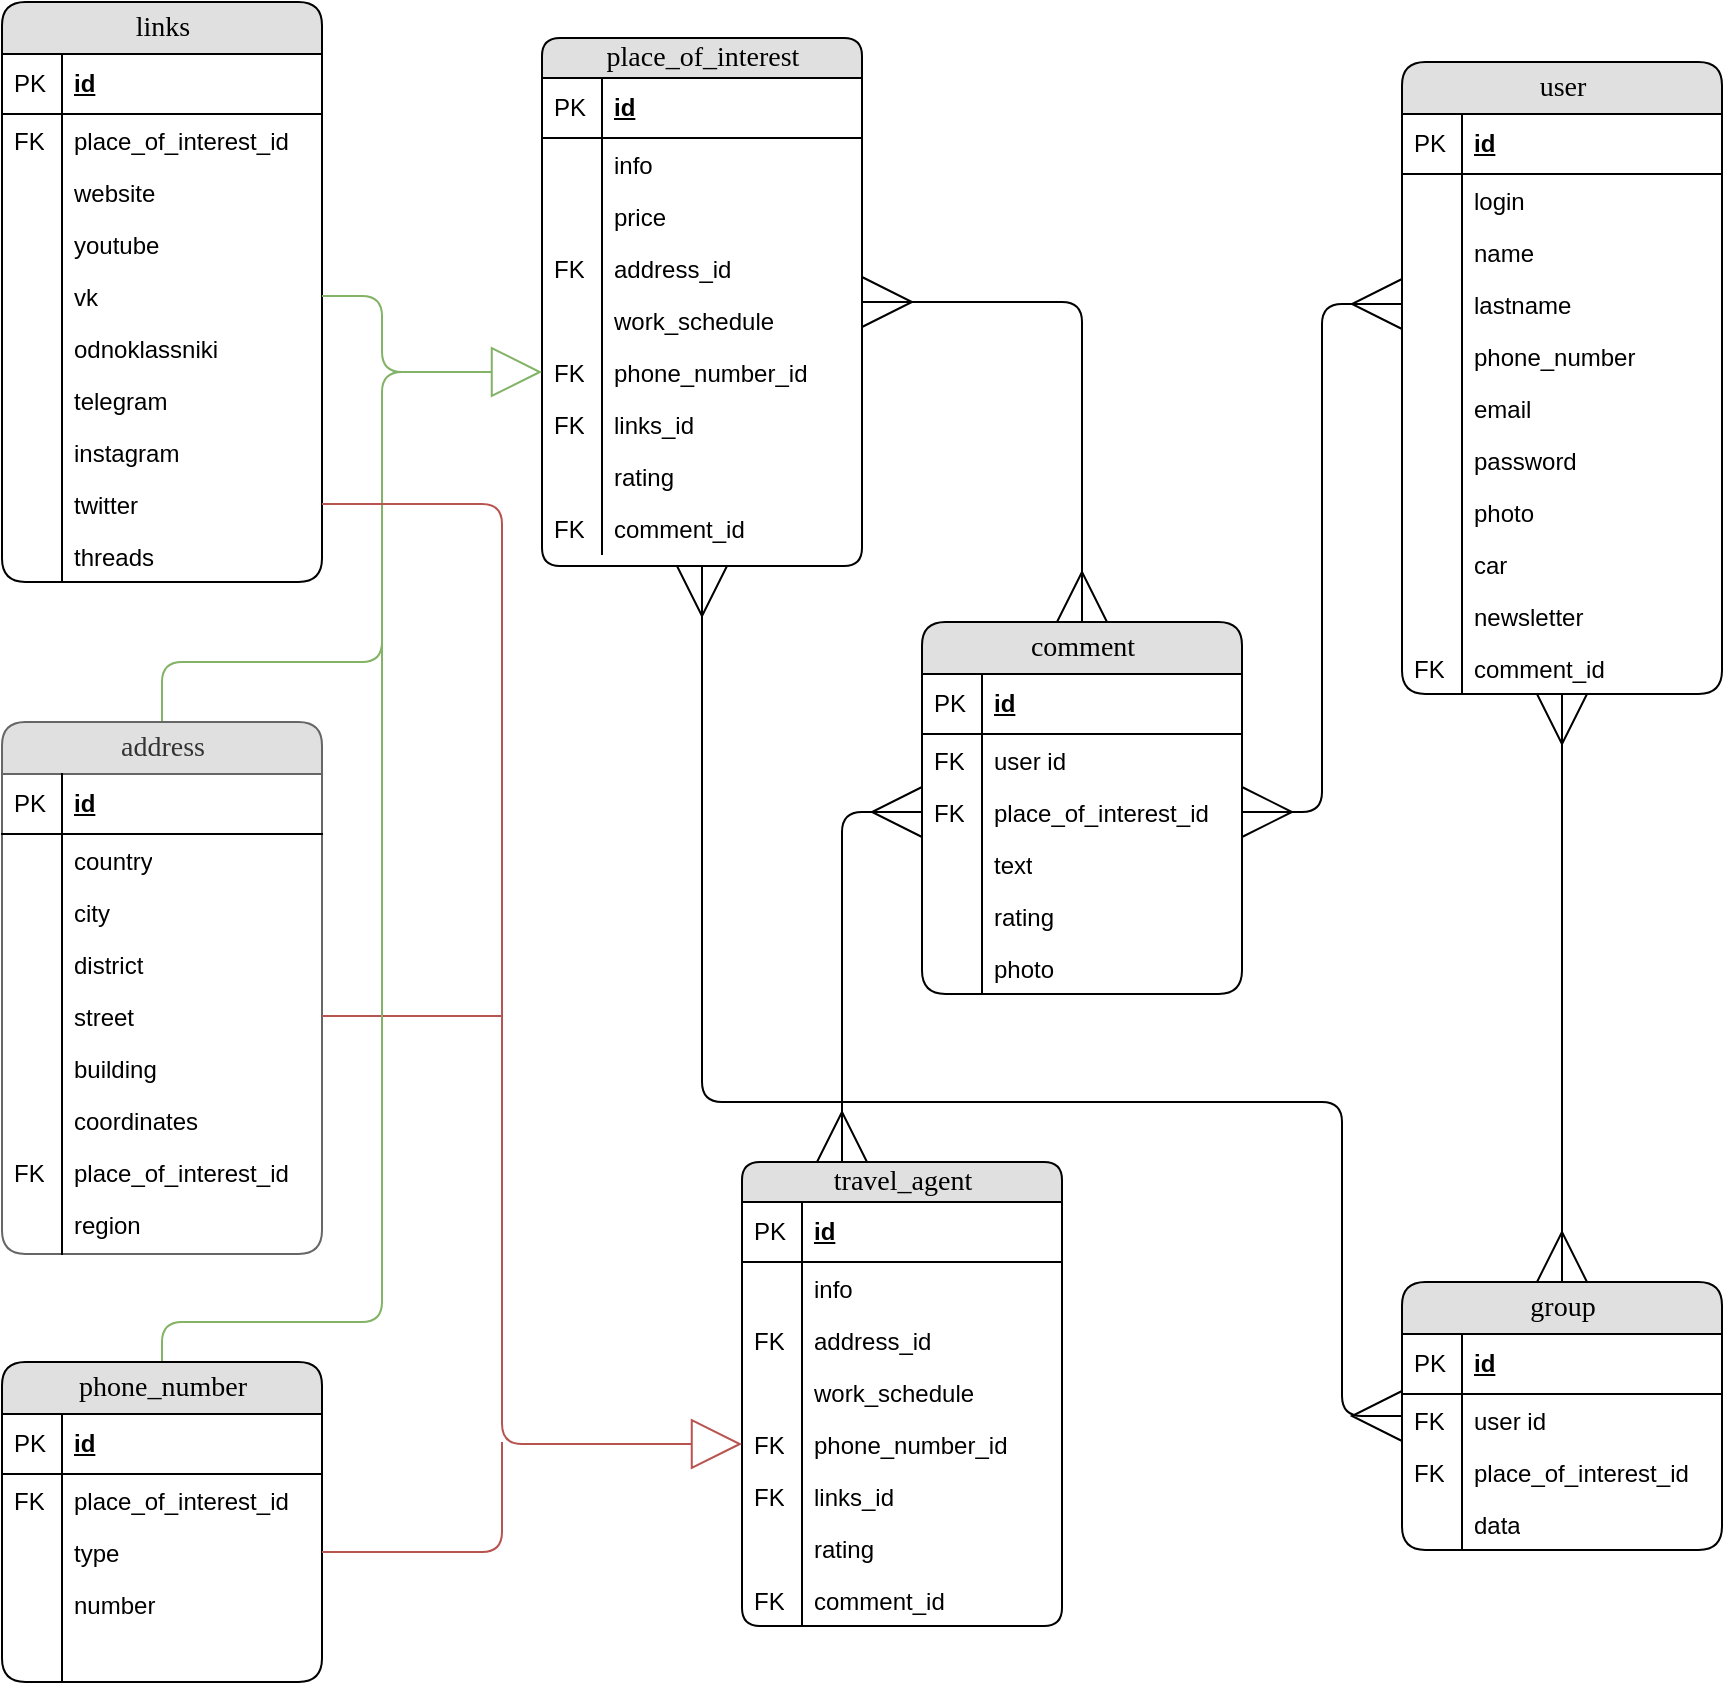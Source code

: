 <mxfile version="24.2.0" type="github">
  <diagram name="Page-1" id="e56a1550-8fbb-45ad-956c-1786394a9013">
    <mxGraphModel dx="1639" dy="938" grid="1" gridSize="10" guides="1" tooltips="1" connect="1" arrows="1" fold="1" page="1" pageScale="1" pageWidth="1100" pageHeight="850" background="none" math="0" shadow="0">
      <root>
        <mxCell id="0" />
        <mxCell id="1" parent="0" />
        <mxCell id="A-cNuaoi0tmO-FzjTCY_-58" style="edgeStyle=orthogonalEdgeStyle;orthogonalLoop=1;jettySize=auto;html=1;entryX=0.5;entryY=0;entryDx=0;entryDy=0;startArrow=ERmany;startFill=0;endArrow=ERmany;endFill=0;endSize=23;startSize=23;rounded=1;" parent="1" source="wObL8f7aun2CdZPHMeH9-1" target="wObL8f7aun2CdZPHMeH9-14" edge="1">
          <mxGeometry relative="1" as="geometry" />
        </mxCell>
        <mxCell id="wObL8f7aun2CdZPHMeH9-1" value="place_of_interest" style="swimlane;html=1;fontStyle=0;childLayout=stackLayout;horizontal=1;startSize=20;fillColor=#e0e0e0;horizontalStack=0;resizeParent=1;resizeLast=0;collapsible=1;marginBottom=0;swimlaneFillColor=#ffffff;align=center;rounded=1;shadow=0;comic=0;labelBackgroundColor=none;strokeWidth=1;fontFamily=Verdana;fontSize=14;glass=0;swimlaneLine=1;" parent="1" vertex="1">
          <mxGeometry x="310" y="18" width="160" height="264" as="geometry" />
        </mxCell>
        <mxCell id="wObL8f7aun2CdZPHMeH9-2" value="id" style="shape=partialRectangle;top=0;left=0;right=0;bottom=1;html=1;align=left;verticalAlign=middle;fillColor=none;spacingLeft=34;spacingRight=4;whiteSpace=wrap;overflow=hidden;rotatable=0;points=[[0,0.5],[1,0.5]];portConstraint=eastwest;dropTarget=0;fontStyle=5;" parent="wObL8f7aun2CdZPHMeH9-1" vertex="1">
          <mxGeometry y="20" width="160" height="30" as="geometry" />
        </mxCell>
        <mxCell id="wObL8f7aun2CdZPHMeH9-3" value="PK" style="shape=partialRectangle;top=0;left=0;bottom=0;html=1;fillColor=none;align=left;verticalAlign=middle;spacingLeft=4;spacingRight=4;whiteSpace=wrap;overflow=hidden;rotatable=0;points=[];portConstraint=eastwest;part=1;" parent="wObL8f7aun2CdZPHMeH9-2" vertex="1" connectable="0">
          <mxGeometry width="30" height="30" as="geometry" />
        </mxCell>
        <mxCell id="wObL8f7aun2CdZPHMeH9-4" value="info" style="shape=partialRectangle;top=0;left=0;right=0;bottom=0;html=1;align=left;verticalAlign=top;fillColor=none;spacingLeft=34;spacingRight=4;whiteSpace=wrap;overflow=hidden;rotatable=0;points=[[0,0.5],[1,0.5]];portConstraint=eastwest;dropTarget=0;" parent="wObL8f7aun2CdZPHMeH9-1" vertex="1">
          <mxGeometry y="50" width="160" height="26" as="geometry" />
        </mxCell>
        <mxCell id="wObL8f7aun2CdZPHMeH9-5" value="" style="shape=partialRectangle;top=0;left=0;bottom=0;html=1;fillColor=none;align=left;verticalAlign=top;spacingLeft=4;spacingRight=4;whiteSpace=wrap;overflow=hidden;rotatable=0;points=[];portConstraint=eastwest;part=1;" parent="wObL8f7aun2CdZPHMeH9-4" vertex="1" connectable="0">
          <mxGeometry width="30" height="26" as="geometry" />
        </mxCell>
        <mxCell id="wObL8f7aun2CdZPHMeH9-49" value="price" style="shape=partialRectangle;top=0;left=0;right=0;bottom=0;html=1;align=left;verticalAlign=top;fillColor=none;spacingLeft=34;spacingRight=4;whiteSpace=wrap;overflow=hidden;rotatable=0;points=[[0,0.5],[1,0.5]];portConstraint=eastwest;dropTarget=0;" parent="wObL8f7aun2CdZPHMeH9-1" vertex="1">
          <mxGeometry y="76" width="160" height="26" as="geometry" />
        </mxCell>
        <mxCell id="wObL8f7aun2CdZPHMeH9-50" value="" style="shape=partialRectangle;top=0;left=0;bottom=0;html=1;fillColor=none;align=left;verticalAlign=top;spacingLeft=4;spacingRight=4;whiteSpace=wrap;overflow=hidden;rotatable=0;points=[];portConstraint=eastwest;part=1;" parent="wObL8f7aun2CdZPHMeH9-49" vertex="1" connectable="0">
          <mxGeometry width="30" height="26" as="geometry" />
        </mxCell>
        <mxCell id="wObL8f7aun2CdZPHMeH9-6" value="address_id" style="shape=partialRectangle;top=0;left=0;right=0;bottom=0;html=1;align=left;verticalAlign=top;fillColor=none;spacingLeft=34;spacingRight=4;whiteSpace=wrap;overflow=hidden;rotatable=0;points=[[0,0.5],[1,0.5]];portConstraint=eastwest;dropTarget=0;" parent="wObL8f7aun2CdZPHMeH9-1" vertex="1">
          <mxGeometry y="102" width="160" height="26" as="geometry" />
        </mxCell>
        <mxCell id="wObL8f7aun2CdZPHMeH9-7" value="FK" style="shape=partialRectangle;top=0;left=0;bottom=0;html=1;fillColor=none;align=left;verticalAlign=top;spacingLeft=4;spacingRight=4;whiteSpace=wrap;overflow=hidden;rotatable=0;points=[];portConstraint=eastwest;part=1;" parent="wObL8f7aun2CdZPHMeH9-6" vertex="1" connectable="0">
          <mxGeometry width="30" height="26" as="geometry" />
        </mxCell>
        <mxCell id="wObL8f7aun2CdZPHMeH9-8" value="work_schedule" style="shape=partialRectangle;top=0;left=0;right=0;bottom=0;html=1;align=left;verticalAlign=top;fillColor=none;spacingLeft=34;spacingRight=4;whiteSpace=wrap;overflow=hidden;rotatable=0;points=[[0,0.5],[1,0.5]];portConstraint=eastwest;dropTarget=0;" parent="wObL8f7aun2CdZPHMeH9-1" vertex="1">
          <mxGeometry y="128" width="160" height="26" as="geometry" />
        </mxCell>
        <mxCell id="wObL8f7aun2CdZPHMeH9-9" value="" style="shape=partialRectangle;top=0;left=0;bottom=0;html=1;fillColor=none;align=left;verticalAlign=top;spacingLeft=4;spacingRight=4;whiteSpace=wrap;overflow=hidden;rotatable=0;points=[];portConstraint=eastwest;part=1;" parent="wObL8f7aun2CdZPHMeH9-8" vertex="1" connectable="0">
          <mxGeometry width="30" height="26" as="geometry" />
        </mxCell>
        <mxCell id="wObL8f7aun2CdZPHMeH9-44" value="phone_number_id" style="shape=partialRectangle;top=0;left=0;right=0;bottom=0;html=1;align=left;verticalAlign=top;fillColor=none;spacingLeft=34;spacingRight=4;whiteSpace=wrap;overflow=hidden;rotatable=0;points=[[0,0.5],[1,0.5]];portConstraint=eastwest;dropTarget=0;" parent="wObL8f7aun2CdZPHMeH9-1" vertex="1">
          <mxGeometry y="154" width="160" height="26" as="geometry" />
        </mxCell>
        <mxCell id="wObL8f7aun2CdZPHMeH9-45" value="FK" style="shape=partialRectangle;top=0;left=0;bottom=0;html=1;fillColor=none;align=left;verticalAlign=top;spacingLeft=4;spacingRight=4;whiteSpace=wrap;overflow=hidden;rotatable=0;points=[];portConstraint=eastwest;part=1;" parent="wObL8f7aun2CdZPHMeH9-44" vertex="1" connectable="0">
          <mxGeometry width="30" height="26" as="geometry" />
        </mxCell>
        <mxCell id="wObL8f7aun2CdZPHMeH9-47" value="links_id" style="shape=partialRectangle;top=0;left=0;right=0;bottom=0;html=1;align=left;verticalAlign=top;fillColor=none;spacingLeft=34;spacingRight=4;whiteSpace=wrap;overflow=hidden;rotatable=0;points=[[0,0.5],[1,0.5]];portConstraint=eastwest;dropTarget=0;" parent="wObL8f7aun2CdZPHMeH9-1" vertex="1">
          <mxGeometry y="180" width="160" height="26" as="geometry" />
        </mxCell>
        <mxCell id="wObL8f7aun2CdZPHMeH9-48" value="FK" style="shape=partialRectangle;top=0;left=0;bottom=0;html=1;fillColor=none;align=left;verticalAlign=top;spacingLeft=4;spacingRight=4;whiteSpace=wrap;overflow=hidden;rotatable=0;points=[];portConstraint=eastwest;part=1;" parent="wObL8f7aun2CdZPHMeH9-47" vertex="1" connectable="0">
          <mxGeometry width="30" height="26" as="geometry" />
        </mxCell>
        <mxCell id="wObL8f7aun2CdZPHMeH9-40" value="rating" style="shape=partialRectangle;top=0;left=0;right=0;bottom=0;html=1;align=left;verticalAlign=top;fillColor=none;spacingLeft=34;spacingRight=4;whiteSpace=wrap;overflow=hidden;rotatable=0;points=[[0,0.5],[1,0.5]];portConstraint=eastwest;dropTarget=0;" parent="wObL8f7aun2CdZPHMeH9-1" vertex="1">
          <mxGeometry y="206" width="160" height="26" as="geometry" />
        </mxCell>
        <mxCell id="wObL8f7aun2CdZPHMeH9-41" value="" style="shape=partialRectangle;top=0;left=0;bottom=0;html=1;fillColor=none;align=left;verticalAlign=top;spacingLeft=4;spacingRight=4;whiteSpace=wrap;overflow=hidden;rotatable=0;points=[];portConstraint=eastwest;part=1;" parent="wObL8f7aun2CdZPHMeH9-40" vertex="1" connectable="0">
          <mxGeometry width="30" height="26" as="geometry" />
        </mxCell>
        <mxCell id="wObL8f7aun2CdZPHMeH9-12" value="comment_id" style="shape=partialRectangle;top=0;left=0;right=0;bottom=0;html=1;align=left;verticalAlign=top;fillColor=none;spacingLeft=34;spacingRight=4;whiteSpace=wrap;overflow=hidden;rotatable=0;points=[[0,0.5],[1,0.5]];portConstraint=eastwest;dropTarget=0;" parent="wObL8f7aun2CdZPHMeH9-1" vertex="1">
          <mxGeometry y="232" width="160" height="26" as="geometry" />
        </mxCell>
        <mxCell id="wObL8f7aun2CdZPHMeH9-13" value="FK" style="shape=partialRectangle;top=0;left=0;bottom=0;html=1;fillColor=none;align=left;verticalAlign=top;spacingLeft=4;spacingRight=4;whiteSpace=wrap;overflow=hidden;rotatable=0;points=[];portConstraint=eastwest;part=1;" parent="wObL8f7aun2CdZPHMeH9-12" vertex="1" connectable="0">
          <mxGeometry width="30" height="26" as="geometry" />
        </mxCell>
        <mxCell id="wObL8f7aun2CdZPHMeH9-14" value="comment" style="swimlane;html=1;fontStyle=0;childLayout=stackLayout;horizontal=1;startSize=26;fillColor=#e0e0e0;horizontalStack=0;resizeParent=1;resizeLast=0;collapsible=1;marginBottom=0;swimlaneFillColor=#ffffff;align=center;rounded=1;shadow=0;comic=0;labelBackgroundColor=none;strokeWidth=1;fontFamily=Verdana;fontSize=14" parent="1" vertex="1">
          <mxGeometry x="500" y="310" width="160" height="186" as="geometry" />
        </mxCell>
        <mxCell id="wObL8f7aun2CdZPHMeH9-15" value="id" style="shape=partialRectangle;top=0;left=0;right=0;bottom=1;html=1;align=left;verticalAlign=middle;fillColor=none;spacingLeft=34;spacingRight=4;whiteSpace=wrap;overflow=hidden;rotatable=0;points=[[0,0.5],[1,0.5]];portConstraint=eastwest;dropTarget=0;fontStyle=5;" parent="wObL8f7aun2CdZPHMeH9-14" vertex="1">
          <mxGeometry y="26" width="160" height="30" as="geometry" />
        </mxCell>
        <mxCell id="wObL8f7aun2CdZPHMeH9-16" value="PK" style="shape=partialRectangle;top=0;left=0;bottom=0;html=1;fillColor=none;align=left;verticalAlign=middle;spacingLeft=4;spacingRight=4;whiteSpace=wrap;overflow=hidden;rotatable=0;points=[];portConstraint=eastwest;part=1;" parent="wObL8f7aun2CdZPHMeH9-15" vertex="1" connectable="0">
          <mxGeometry width="30" height="30" as="geometry" />
        </mxCell>
        <mxCell id="wObL8f7aun2CdZPHMeH9-17" value="user id" style="shape=partialRectangle;top=0;left=0;right=0;bottom=0;html=1;align=left;verticalAlign=top;fillColor=none;spacingLeft=34;spacingRight=4;whiteSpace=wrap;overflow=hidden;rotatable=0;points=[[0,0.5],[1,0.5]];portConstraint=eastwest;dropTarget=0;" parent="wObL8f7aun2CdZPHMeH9-14" vertex="1">
          <mxGeometry y="56" width="160" height="26" as="geometry" />
        </mxCell>
        <mxCell id="wObL8f7aun2CdZPHMeH9-18" value="FK" style="shape=partialRectangle;top=0;left=0;bottom=0;html=1;fillColor=none;align=left;verticalAlign=top;spacingLeft=4;spacingRight=4;whiteSpace=wrap;overflow=hidden;rotatable=0;points=[];portConstraint=eastwest;part=1;" parent="wObL8f7aun2CdZPHMeH9-17" vertex="1" connectable="0">
          <mxGeometry width="30" height="26" as="geometry" />
        </mxCell>
        <mxCell id="wObL8f7aun2CdZPHMeH9-42" value="place_of_interest_id" style="shape=partialRectangle;top=0;left=0;right=0;bottom=0;html=1;align=left;verticalAlign=top;fillColor=none;spacingLeft=34;spacingRight=4;whiteSpace=wrap;overflow=hidden;rotatable=0;points=[[0,0.5],[1,0.5]];portConstraint=eastwest;dropTarget=0;" parent="wObL8f7aun2CdZPHMeH9-14" vertex="1">
          <mxGeometry y="82" width="160" height="26" as="geometry" />
        </mxCell>
        <mxCell id="wObL8f7aun2CdZPHMeH9-43" value="FK" style="shape=partialRectangle;top=0;left=0;bottom=0;html=1;fillColor=none;align=left;verticalAlign=top;spacingLeft=4;spacingRight=4;whiteSpace=wrap;overflow=hidden;rotatable=0;points=[];portConstraint=eastwest;part=1;" parent="wObL8f7aun2CdZPHMeH9-42" vertex="1" connectable="0">
          <mxGeometry width="30" height="26" as="geometry" />
        </mxCell>
        <mxCell id="wObL8f7aun2CdZPHMeH9-19" value="text" style="shape=partialRectangle;top=0;left=0;right=0;bottom=0;html=1;align=left;verticalAlign=top;fillColor=none;spacingLeft=34;spacingRight=4;whiteSpace=wrap;overflow=hidden;rotatable=0;points=[[0,0.5],[1,0.5]];portConstraint=eastwest;dropTarget=0;" parent="wObL8f7aun2CdZPHMeH9-14" vertex="1">
          <mxGeometry y="108" width="160" height="26" as="geometry" />
        </mxCell>
        <mxCell id="wObL8f7aun2CdZPHMeH9-20" value="" style="shape=partialRectangle;top=0;left=0;bottom=0;html=1;fillColor=none;align=left;verticalAlign=top;spacingLeft=4;spacingRight=4;whiteSpace=wrap;overflow=hidden;rotatable=0;points=[];portConstraint=eastwest;part=1;" parent="wObL8f7aun2CdZPHMeH9-19" vertex="1" connectable="0">
          <mxGeometry width="30" height="26" as="geometry" />
        </mxCell>
        <mxCell id="wObL8f7aun2CdZPHMeH9-21" value="rating" style="shape=partialRectangle;top=0;left=0;right=0;bottom=0;html=1;align=left;verticalAlign=top;fillColor=none;spacingLeft=34;spacingRight=4;whiteSpace=wrap;overflow=hidden;rotatable=0;points=[[0,0.5],[1,0.5]];portConstraint=eastwest;dropTarget=0;" parent="wObL8f7aun2CdZPHMeH9-14" vertex="1">
          <mxGeometry y="134" width="160" height="26" as="geometry" />
        </mxCell>
        <mxCell id="wObL8f7aun2CdZPHMeH9-22" value="" style="shape=partialRectangle;top=0;left=0;bottom=0;html=1;fillColor=none;align=left;verticalAlign=top;spacingLeft=4;spacingRight=4;whiteSpace=wrap;overflow=hidden;rotatable=0;points=[];portConstraint=eastwest;part=1;" parent="wObL8f7aun2CdZPHMeH9-21" vertex="1" connectable="0">
          <mxGeometry width="30" height="26" as="geometry" />
        </mxCell>
        <mxCell id="wObL8f7aun2CdZPHMeH9-23" value="photo" style="shape=partialRectangle;top=0;left=0;right=0;bottom=0;html=1;align=left;verticalAlign=top;fillColor=none;spacingLeft=34;spacingRight=4;whiteSpace=wrap;overflow=hidden;rotatable=0;points=[[0,0.5],[1,0.5]];portConstraint=eastwest;dropTarget=0;" parent="wObL8f7aun2CdZPHMeH9-14" vertex="1">
          <mxGeometry y="160" width="160" height="26" as="geometry" />
        </mxCell>
        <mxCell id="wObL8f7aun2CdZPHMeH9-24" value="" style="shape=partialRectangle;top=0;left=0;bottom=0;html=1;fillColor=none;align=left;verticalAlign=top;spacingLeft=4;spacingRight=4;whiteSpace=wrap;overflow=hidden;rotatable=0;points=[];portConstraint=eastwest;part=1;" parent="wObL8f7aun2CdZPHMeH9-23" vertex="1" connectable="0">
          <mxGeometry width="30" height="26" as="geometry" />
        </mxCell>
        <mxCell id="jYT-VYI2b1W045kniRFb-19" style="edgeStyle=orthogonalEdgeStyle;rounded=0;orthogonalLoop=1;jettySize=auto;html=1;entryX=0.5;entryY=0;entryDx=0;entryDy=0;startArrow=ERmany;startFill=0;endArrow=ERmany;endFill=0;endSize=23;startSize=23;" parent="1" source="wObL8f7aun2CdZPHMeH9-25" target="jYT-VYI2b1W045kniRFb-4" edge="1">
          <mxGeometry relative="1" as="geometry" />
        </mxCell>
        <mxCell id="wObL8f7aun2CdZPHMeH9-25" value="user" style="swimlane;html=1;fontStyle=0;childLayout=stackLayout;horizontal=1;startSize=26;fillColor=#e0e0e0;horizontalStack=0;resizeParent=1;resizeLast=0;collapsible=1;marginBottom=0;swimlaneFillColor=#ffffff;align=center;rounded=1;shadow=0;comic=0;labelBackgroundColor=none;strokeWidth=1;fontFamily=Verdana;fontSize=14" parent="1" vertex="1">
          <mxGeometry x="740" y="30" width="160" height="316" as="geometry" />
        </mxCell>
        <mxCell id="wObL8f7aun2CdZPHMeH9-26" value="id" style="shape=partialRectangle;top=0;left=0;right=0;bottom=1;html=1;align=left;verticalAlign=middle;fillColor=none;spacingLeft=34;spacingRight=4;whiteSpace=wrap;overflow=hidden;rotatable=0;points=[[0,0.5],[1,0.5]];portConstraint=eastwest;dropTarget=0;fontStyle=5;" parent="wObL8f7aun2CdZPHMeH9-25" vertex="1">
          <mxGeometry y="26" width="160" height="30" as="geometry" />
        </mxCell>
        <mxCell id="wObL8f7aun2CdZPHMeH9-27" value="PK" style="shape=partialRectangle;top=0;left=0;bottom=0;html=1;fillColor=none;align=left;verticalAlign=middle;spacingLeft=4;spacingRight=4;whiteSpace=wrap;overflow=hidden;rotatable=0;points=[];portConstraint=eastwest;part=1;" parent="wObL8f7aun2CdZPHMeH9-26" vertex="1" connectable="0">
          <mxGeometry width="30" height="30" as="geometry" />
        </mxCell>
        <mxCell id="wObL8f7aun2CdZPHMeH9-28" value="login" style="shape=partialRectangle;top=0;left=0;right=0;bottom=0;html=1;align=left;verticalAlign=top;fillColor=none;spacingLeft=34;spacingRight=4;whiteSpace=wrap;overflow=hidden;rotatable=0;points=[[0,0.5],[1,0.5]];portConstraint=eastwest;dropTarget=0;" parent="wObL8f7aun2CdZPHMeH9-25" vertex="1">
          <mxGeometry y="56" width="160" height="26" as="geometry" />
        </mxCell>
        <mxCell id="wObL8f7aun2CdZPHMeH9-29" value="" style="shape=partialRectangle;top=0;left=0;bottom=0;html=1;fillColor=none;align=left;verticalAlign=top;spacingLeft=4;spacingRight=4;whiteSpace=wrap;overflow=hidden;rotatable=0;points=[];portConstraint=eastwest;part=1;" parent="wObL8f7aun2CdZPHMeH9-28" vertex="1" connectable="0">
          <mxGeometry width="30" height="26" as="geometry" />
        </mxCell>
        <mxCell id="wObL8f7aun2CdZPHMeH9-30" value="name" style="shape=partialRectangle;top=0;left=0;right=0;bottom=0;html=1;align=left;verticalAlign=top;fillColor=none;spacingLeft=34;spacingRight=4;whiteSpace=wrap;overflow=hidden;rotatable=0;points=[[0,0.5],[1,0.5]];portConstraint=eastwest;dropTarget=0;" parent="wObL8f7aun2CdZPHMeH9-25" vertex="1">
          <mxGeometry y="82" width="160" height="26" as="geometry" />
        </mxCell>
        <mxCell id="wObL8f7aun2CdZPHMeH9-31" value="" style="shape=partialRectangle;top=0;left=0;bottom=0;html=1;fillColor=none;align=left;verticalAlign=top;spacingLeft=4;spacingRight=4;whiteSpace=wrap;overflow=hidden;rotatable=0;points=[];portConstraint=eastwest;part=1;" parent="wObL8f7aun2CdZPHMeH9-30" vertex="1" connectable="0">
          <mxGeometry width="30" height="26" as="geometry" />
        </mxCell>
        <mxCell id="wObL8f7aun2CdZPHMeH9-32" value="lastname" style="shape=partialRectangle;top=0;left=0;right=0;bottom=0;html=1;align=left;verticalAlign=top;fillColor=none;spacingLeft=34;spacingRight=4;whiteSpace=wrap;overflow=hidden;rotatable=0;points=[[0,0.5],[1,0.5]];portConstraint=eastwest;dropTarget=0;" parent="wObL8f7aun2CdZPHMeH9-25" vertex="1">
          <mxGeometry y="108" width="160" height="26" as="geometry" />
        </mxCell>
        <mxCell id="wObL8f7aun2CdZPHMeH9-33" value="" style="shape=partialRectangle;top=0;left=0;bottom=0;html=1;fillColor=none;align=left;verticalAlign=top;spacingLeft=4;spacingRight=4;whiteSpace=wrap;overflow=hidden;rotatable=0;points=[];portConstraint=eastwest;part=1;" parent="wObL8f7aun2CdZPHMeH9-32" vertex="1" connectable="0">
          <mxGeometry width="30" height="26" as="geometry" />
        </mxCell>
        <mxCell id="A-cNuaoi0tmO-FzjTCY_-20" value="phone_number" style="shape=partialRectangle;top=0;left=0;right=0;bottom=0;html=1;align=left;verticalAlign=top;fillColor=none;spacingLeft=34;spacingRight=4;whiteSpace=wrap;overflow=hidden;rotatable=0;points=[[0,0.5],[1,0.5]];portConstraint=eastwest;dropTarget=0;" parent="wObL8f7aun2CdZPHMeH9-25" vertex="1">
          <mxGeometry y="134" width="160" height="26" as="geometry" />
        </mxCell>
        <mxCell id="A-cNuaoi0tmO-FzjTCY_-21" value="" style="shape=partialRectangle;top=0;left=0;bottom=0;html=1;fillColor=none;align=left;verticalAlign=top;spacingLeft=4;spacingRight=4;whiteSpace=wrap;overflow=hidden;rotatable=0;points=[];portConstraint=eastwest;part=1;" parent="A-cNuaoi0tmO-FzjTCY_-20" vertex="1" connectable="0">
          <mxGeometry width="30" height="26" as="geometry" />
        </mxCell>
        <mxCell id="wObL8f7aun2CdZPHMeH9-34" value="email" style="shape=partialRectangle;top=0;left=0;right=0;bottom=0;html=1;align=left;verticalAlign=top;fillColor=none;spacingLeft=34;spacingRight=4;whiteSpace=wrap;overflow=hidden;rotatable=0;points=[[0,0.5],[1,0.5]];portConstraint=eastwest;dropTarget=0;" parent="wObL8f7aun2CdZPHMeH9-25" vertex="1">
          <mxGeometry y="160" width="160" height="26" as="geometry" />
        </mxCell>
        <mxCell id="wObL8f7aun2CdZPHMeH9-35" value="" style="shape=partialRectangle;top=0;left=0;bottom=0;html=1;fillColor=none;align=left;verticalAlign=top;spacingLeft=4;spacingRight=4;whiteSpace=wrap;overflow=hidden;rotatable=0;points=[];portConstraint=eastwest;part=1;" parent="wObL8f7aun2CdZPHMeH9-34" vertex="1" connectable="0">
          <mxGeometry width="30" height="26" as="geometry" />
        </mxCell>
        <mxCell id="wObL8f7aun2CdZPHMeH9-36" value="password" style="shape=partialRectangle;top=0;left=0;right=0;bottom=0;html=1;align=left;verticalAlign=top;fillColor=none;spacingLeft=34;spacingRight=4;whiteSpace=wrap;overflow=hidden;rotatable=0;points=[[0,0.5],[1,0.5]];portConstraint=eastwest;dropTarget=0;" parent="wObL8f7aun2CdZPHMeH9-25" vertex="1">
          <mxGeometry y="186" width="160" height="26" as="geometry" />
        </mxCell>
        <mxCell id="wObL8f7aun2CdZPHMeH9-37" value="" style="shape=partialRectangle;top=0;left=0;bottom=0;html=1;fillColor=none;align=left;verticalAlign=top;spacingLeft=4;spacingRight=4;whiteSpace=wrap;overflow=hidden;rotatable=0;points=[];portConstraint=eastwest;part=1;" parent="wObL8f7aun2CdZPHMeH9-36" vertex="1" connectable="0">
          <mxGeometry width="30" height="26" as="geometry" />
        </mxCell>
        <mxCell id="wObL8f7aun2CdZPHMeH9-38" value="photo" style="shape=partialRectangle;top=0;left=0;right=0;bottom=0;html=1;align=left;verticalAlign=top;fillColor=none;spacingLeft=34;spacingRight=4;whiteSpace=wrap;overflow=hidden;rotatable=0;points=[[0,0.5],[1,0.5]];portConstraint=eastwest;dropTarget=0;" parent="wObL8f7aun2CdZPHMeH9-25" vertex="1">
          <mxGeometry y="212" width="160" height="26" as="geometry" />
        </mxCell>
        <mxCell id="wObL8f7aun2CdZPHMeH9-39" value="" style="shape=partialRectangle;top=0;left=0;bottom=0;html=1;fillColor=none;align=left;verticalAlign=top;spacingLeft=4;spacingRight=4;whiteSpace=wrap;overflow=hidden;rotatable=0;points=[];portConstraint=eastwest;part=1;" parent="wObL8f7aun2CdZPHMeH9-38" vertex="1" connectable="0">
          <mxGeometry width="30" height="26" as="geometry" />
        </mxCell>
        <mxCell id="jYT-VYI2b1W045kniRFb-17" value="car" style="shape=partialRectangle;top=0;left=0;right=0;bottom=0;html=1;align=left;verticalAlign=top;fillColor=none;spacingLeft=34;spacingRight=4;whiteSpace=wrap;overflow=hidden;rotatable=0;points=[[0,0.5],[1,0.5]];portConstraint=eastwest;dropTarget=0;" parent="wObL8f7aun2CdZPHMeH9-25" vertex="1">
          <mxGeometry y="238" width="160" height="26" as="geometry" />
        </mxCell>
        <mxCell id="jYT-VYI2b1W045kniRFb-18" value="" style="shape=partialRectangle;top=0;left=0;bottom=0;html=1;fillColor=none;align=left;verticalAlign=top;spacingLeft=4;spacingRight=4;whiteSpace=wrap;overflow=hidden;rotatable=0;points=[];portConstraint=eastwest;part=1;" parent="jYT-VYI2b1W045kniRFb-17" vertex="1" connectable="0">
          <mxGeometry width="30" height="26" as="geometry" />
        </mxCell>
        <mxCell id="A-cNuaoi0tmO-FzjTCY_-54" value="newsletter" style="shape=partialRectangle;top=0;left=0;right=0;bottom=0;html=1;align=left;verticalAlign=top;fillColor=none;spacingLeft=34;spacingRight=4;whiteSpace=wrap;overflow=hidden;rotatable=0;points=[[0,0.5],[1,0.5]];portConstraint=eastwest;dropTarget=0;" parent="wObL8f7aun2CdZPHMeH9-25" vertex="1">
          <mxGeometry y="264" width="160" height="26" as="geometry" />
        </mxCell>
        <mxCell id="A-cNuaoi0tmO-FzjTCY_-55" value="" style="shape=partialRectangle;top=0;left=0;bottom=0;html=1;fillColor=none;align=left;verticalAlign=top;spacingLeft=4;spacingRight=4;whiteSpace=wrap;overflow=hidden;rotatable=0;points=[];portConstraint=eastwest;part=1;" parent="A-cNuaoi0tmO-FzjTCY_-54" vertex="1" connectable="0">
          <mxGeometry width="30" height="26" as="geometry" />
        </mxCell>
        <mxCell id="yWbq0cqMspqbgLqI-8re-1" value="comment_id" style="shape=partialRectangle;top=0;left=0;right=0;bottom=0;html=1;align=left;verticalAlign=top;fillColor=none;spacingLeft=34;spacingRight=4;whiteSpace=wrap;overflow=hidden;rotatable=0;points=[[0,0.5],[1,0.5]];portConstraint=eastwest;dropTarget=0;" parent="wObL8f7aun2CdZPHMeH9-25" vertex="1">
          <mxGeometry y="290" width="160" height="26" as="geometry" />
        </mxCell>
        <mxCell id="yWbq0cqMspqbgLqI-8re-2" value="FK" style="shape=partialRectangle;top=0;left=0;bottom=0;html=1;fillColor=none;align=left;verticalAlign=top;spacingLeft=4;spacingRight=4;whiteSpace=wrap;overflow=hidden;rotatable=0;points=[];portConstraint=eastwest;part=1;" parent="yWbq0cqMspqbgLqI-8re-1" vertex="1" connectable="0">
          <mxGeometry width="30" height="26" as="geometry" />
        </mxCell>
        <mxCell id="wObL8f7aun2CdZPHMeH9-51" value="links" style="swimlane;html=1;fontStyle=0;childLayout=stackLayout;horizontal=1;startSize=26;fillColor=#e0e0e0;horizontalStack=0;resizeParent=1;resizeLast=0;collapsible=1;marginBottom=0;swimlaneFillColor=#ffffff;align=center;rounded=1;shadow=0;comic=0;labelBackgroundColor=none;strokeWidth=1;fontFamily=Verdana;fontSize=14" parent="1" vertex="1">
          <mxGeometry x="40" width="160" height="290" as="geometry" />
        </mxCell>
        <mxCell id="wObL8f7aun2CdZPHMeH9-52" value="id" style="shape=partialRectangle;top=0;left=0;right=0;bottom=1;html=1;align=left;verticalAlign=middle;fillColor=none;spacingLeft=34;spacingRight=4;whiteSpace=wrap;overflow=hidden;rotatable=0;points=[[0,0.5],[1,0.5]];portConstraint=eastwest;dropTarget=0;fontStyle=5;" parent="wObL8f7aun2CdZPHMeH9-51" vertex="1">
          <mxGeometry y="26" width="160" height="30" as="geometry" />
        </mxCell>
        <mxCell id="wObL8f7aun2CdZPHMeH9-53" value="PK" style="shape=partialRectangle;top=0;left=0;bottom=0;html=1;fillColor=none;align=left;verticalAlign=middle;spacingLeft=4;spacingRight=4;whiteSpace=wrap;overflow=hidden;rotatable=0;points=[];portConstraint=eastwest;part=1;" parent="wObL8f7aun2CdZPHMeH9-52" vertex="1" connectable="0">
          <mxGeometry width="30" height="30" as="geometry" />
        </mxCell>
        <mxCell id="wObL8f7aun2CdZPHMeH9-66" value="place_of_interest_id" style="shape=partialRectangle;top=0;left=0;right=0;bottom=0;html=1;align=left;verticalAlign=top;fillColor=none;spacingLeft=34;spacingRight=4;whiteSpace=wrap;overflow=hidden;rotatable=0;points=[[0,0.5],[1,0.5]];portConstraint=eastwest;dropTarget=0;" parent="wObL8f7aun2CdZPHMeH9-51" vertex="1">
          <mxGeometry y="56" width="160" height="26" as="geometry" />
        </mxCell>
        <mxCell id="wObL8f7aun2CdZPHMeH9-67" value="FK" style="shape=partialRectangle;top=0;left=0;bottom=0;html=1;fillColor=none;align=left;verticalAlign=top;spacingLeft=4;spacingRight=4;whiteSpace=wrap;overflow=hidden;rotatable=0;points=[];portConstraint=eastwest;part=1;" parent="wObL8f7aun2CdZPHMeH9-66" vertex="1" connectable="0">
          <mxGeometry width="30" height="26" as="geometry" />
        </mxCell>
        <mxCell id="wObL8f7aun2CdZPHMeH9-54" value="website" style="shape=partialRectangle;top=0;left=0;right=0;bottom=0;html=1;align=left;verticalAlign=top;fillColor=none;spacingLeft=34;spacingRight=4;whiteSpace=wrap;overflow=hidden;rotatable=0;points=[[0,0.5],[1,0.5]];portConstraint=eastwest;dropTarget=0;" parent="wObL8f7aun2CdZPHMeH9-51" vertex="1">
          <mxGeometry y="82" width="160" height="26" as="geometry" />
        </mxCell>
        <mxCell id="wObL8f7aun2CdZPHMeH9-55" value="" style="shape=partialRectangle;top=0;left=0;bottom=0;html=1;fillColor=none;align=left;verticalAlign=top;spacingLeft=4;spacingRight=4;whiteSpace=wrap;overflow=hidden;rotatable=0;points=[];portConstraint=eastwest;part=1;" parent="wObL8f7aun2CdZPHMeH9-54" vertex="1" connectable="0">
          <mxGeometry width="30" height="26" as="geometry" />
        </mxCell>
        <mxCell id="wObL8f7aun2CdZPHMeH9-56" value="youtube" style="shape=partialRectangle;top=0;left=0;right=0;bottom=0;html=1;align=left;verticalAlign=top;fillColor=none;spacingLeft=34;spacingRight=4;whiteSpace=wrap;overflow=hidden;rotatable=0;points=[[0,0.5],[1,0.5]];portConstraint=eastwest;dropTarget=0;" parent="wObL8f7aun2CdZPHMeH9-51" vertex="1">
          <mxGeometry y="108" width="160" height="26" as="geometry" />
        </mxCell>
        <mxCell id="wObL8f7aun2CdZPHMeH9-57" value="" style="shape=partialRectangle;top=0;left=0;bottom=0;html=1;fillColor=none;align=left;verticalAlign=top;spacingLeft=4;spacingRight=4;whiteSpace=wrap;overflow=hidden;rotatable=0;points=[];portConstraint=eastwest;part=1;" parent="wObL8f7aun2CdZPHMeH9-56" vertex="1" connectable="0">
          <mxGeometry width="30" height="26" as="geometry" />
        </mxCell>
        <mxCell id="wObL8f7aun2CdZPHMeH9-58" value="vk" style="shape=partialRectangle;top=0;left=0;right=0;bottom=0;html=1;align=left;verticalAlign=top;fillColor=none;spacingLeft=34;spacingRight=4;whiteSpace=wrap;overflow=hidden;rotatable=0;points=[[0,0.5],[1,0.5]];portConstraint=eastwest;dropTarget=0;" parent="wObL8f7aun2CdZPHMeH9-51" vertex="1">
          <mxGeometry y="134" width="160" height="26" as="geometry" />
        </mxCell>
        <mxCell id="wObL8f7aun2CdZPHMeH9-59" value="" style="shape=partialRectangle;top=0;left=0;bottom=0;html=1;fillColor=none;align=left;verticalAlign=top;spacingLeft=4;spacingRight=4;whiteSpace=wrap;overflow=hidden;rotatable=0;points=[];portConstraint=eastwest;part=1;" parent="wObL8f7aun2CdZPHMeH9-58" vertex="1" connectable="0">
          <mxGeometry width="30" height="26" as="geometry" />
        </mxCell>
        <mxCell id="wObL8f7aun2CdZPHMeH9-60" value="odnoklassniki" style="shape=partialRectangle;top=0;left=0;right=0;bottom=0;html=1;align=left;verticalAlign=top;fillColor=none;spacingLeft=34;spacingRight=4;whiteSpace=wrap;overflow=hidden;rotatable=0;points=[[0,0.5],[1,0.5]];portConstraint=eastwest;dropTarget=0;" parent="wObL8f7aun2CdZPHMeH9-51" vertex="1">
          <mxGeometry y="160" width="160" height="26" as="geometry" />
        </mxCell>
        <mxCell id="wObL8f7aun2CdZPHMeH9-61" value="" style="shape=partialRectangle;top=0;left=0;bottom=0;html=1;fillColor=none;align=left;verticalAlign=top;spacingLeft=4;spacingRight=4;whiteSpace=wrap;overflow=hidden;rotatable=0;points=[];portConstraint=eastwest;part=1;" parent="wObL8f7aun2CdZPHMeH9-60" vertex="1" connectable="0">
          <mxGeometry width="30" height="26" as="geometry" />
        </mxCell>
        <mxCell id="wObL8f7aun2CdZPHMeH9-62" value="telegram" style="shape=partialRectangle;top=0;left=0;right=0;bottom=0;html=1;align=left;verticalAlign=top;fillColor=none;spacingLeft=34;spacingRight=4;whiteSpace=wrap;overflow=hidden;rotatable=0;points=[[0,0.5],[1,0.5]];portConstraint=eastwest;dropTarget=0;" parent="wObL8f7aun2CdZPHMeH9-51" vertex="1">
          <mxGeometry y="186" width="160" height="26" as="geometry" />
        </mxCell>
        <mxCell id="wObL8f7aun2CdZPHMeH9-63" value="" style="shape=partialRectangle;top=0;left=0;bottom=0;html=1;fillColor=none;align=left;verticalAlign=top;spacingLeft=4;spacingRight=4;whiteSpace=wrap;overflow=hidden;rotatable=0;points=[];portConstraint=eastwest;part=1;" parent="wObL8f7aun2CdZPHMeH9-62" vertex="1" connectable="0">
          <mxGeometry width="30" height="26" as="geometry" />
        </mxCell>
        <mxCell id="wObL8f7aun2CdZPHMeH9-68" value="instagram" style="shape=partialRectangle;top=0;left=0;right=0;bottom=0;html=1;align=left;verticalAlign=top;fillColor=none;spacingLeft=34;spacingRight=4;whiteSpace=wrap;overflow=hidden;rotatable=0;points=[[0,0.5],[1,0.5]];portConstraint=eastwest;dropTarget=0;" parent="wObL8f7aun2CdZPHMeH9-51" vertex="1">
          <mxGeometry y="212" width="160" height="26" as="geometry" />
        </mxCell>
        <mxCell id="wObL8f7aun2CdZPHMeH9-69" value="" style="shape=partialRectangle;top=0;left=0;bottom=0;html=1;fillColor=none;align=left;verticalAlign=top;spacingLeft=4;spacingRight=4;whiteSpace=wrap;overflow=hidden;rotatable=0;points=[];portConstraint=eastwest;part=1;" parent="wObL8f7aun2CdZPHMeH9-68" vertex="1" connectable="0">
          <mxGeometry width="30" height="26" as="geometry" />
        </mxCell>
        <mxCell id="wObL8f7aun2CdZPHMeH9-72" value="twitter" style="shape=partialRectangle;top=0;left=0;right=0;bottom=0;html=1;align=left;verticalAlign=top;fillColor=none;spacingLeft=34;spacingRight=4;whiteSpace=wrap;overflow=hidden;rotatable=0;points=[[0,0.5],[1,0.5]];portConstraint=eastwest;dropTarget=0;" parent="wObL8f7aun2CdZPHMeH9-51" vertex="1">
          <mxGeometry y="238" width="160" height="26" as="geometry" />
        </mxCell>
        <mxCell id="wObL8f7aun2CdZPHMeH9-73" value="" style="shape=partialRectangle;top=0;left=0;bottom=0;html=1;fillColor=none;align=left;verticalAlign=top;spacingLeft=4;spacingRight=4;whiteSpace=wrap;overflow=hidden;rotatable=0;points=[];portConstraint=eastwest;part=1;" parent="wObL8f7aun2CdZPHMeH9-72" vertex="1" connectable="0">
          <mxGeometry width="30" height="26" as="geometry" />
        </mxCell>
        <mxCell id="wObL8f7aun2CdZPHMeH9-74" value="threads" style="shape=partialRectangle;top=0;left=0;right=0;bottom=0;html=1;align=left;verticalAlign=top;fillColor=none;spacingLeft=34;spacingRight=4;whiteSpace=wrap;overflow=hidden;rotatable=0;points=[[0,0.5],[1,0.5]];portConstraint=eastwest;dropTarget=0;" parent="wObL8f7aun2CdZPHMeH9-51" vertex="1">
          <mxGeometry y="264" width="160" height="26" as="geometry" />
        </mxCell>
        <mxCell id="wObL8f7aun2CdZPHMeH9-75" value="" style="shape=partialRectangle;top=0;left=0;bottom=0;html=1;fillColor=none;align=left;verticalAlign=top;spacingLeft=4;spacingRight=4;whiteSpace=wrap;overflow=hidden;rotatable=0;points=[];portConstraint=eastwest;part=1;" parent="wObL8f7aun2CdZPHMeH9-74" vertex="1" connectable="0">
          <mxGeometry width="30" height="26" as="geometry" />
        </mxCell>
        <mxCell id="wObL8f7aun2CdZPHMeH9-79" style="edgeStyle=orthogonalEdgeStyle;orthogonalLoop=1;jettySize=auto;html=1;entryX=0;entryY=0.5;entryDx=0;entryDy=0;endArrow=ERmany;endFill=0;startArrow=ERmany;startFill=0;strokeWidth=1;endSize=23;startSize=23;rounded=1;" parent="1" source="wObL8f7aun2CdZPHMeH9-42" target="wObL8f7aun2CdZPHMeH9-32" edge="1">
          <mxGeometry relative="1" as="geometry">
            <Array as="points">
              <mxPoint x="700" y="405" />
              <mxPoint x="700" y="151" />
            </Array>
          </mxGeometry>
        </mxCell>
        <mxCell id="A-cNuaoi0tmO-FzjTCY_-60" style="edgeStyle=orthogonalEdgeStyle;rounded=1;orthogonalLoop=1;jettySize=auto;html=1;endArrow=none;endFill=0;fillColor=#d5e8d4;strokeColor=#82b366;" parent="1" source="8l1MIEL0chZM-RbcVXJ1-1" edge="1">
          <mxGeometry relative="1" as="geometry">
            <mxPoint x="280" y="185" as="targetPoint" />
            <Array as="points">
              <mxPoint x="120" y="330" />
              <mxPoint x="230" y="330" />
              <mxPoint x="230" y="185" />
            </Array>
          </mxGeometry>
        </mxCell>
        <mxCell id="8l1MIEL0chZM-RbcVXJ1-1" value="address" style="swimlane;html=1;fontStyle=0;childLayout=stackLayout;horizontal=1;startSize=26;horizontalStack=0;resizeParent=1;resizeLast=0;collapsible=1;marginBottom=0;swimlaneFillColor=#ffffff;align=center;rounded=1;shadow=0;comic=0;labelBackgroundColor=none;strokeWidth=1;fontFamily=Verdana;fontSize=14;fillColor=#E0E0E0;strokeColor=#666666;fontColor=#333333;" parent="1" vertex="1">
          <mxGeometry x="40" y="360" width="160" height="266" as="geometry" />
        </mxCell>
        <mxCell id="8l1MIEL0chZM-RbcVXJ1-2" value="id" style="shape=partialRectangle;top=0;left=0;right=0;bottom=1;html=1;align=left;verticalAlign=middle;fillColor=none;spacingLeft=34;spacingRight=4;whiteSpace=wrap;overflow=hidden;rotatable=0;points=[[0,0.5],[1,0.5]];portConstraint=eastwest;dropTarget=0;fontStyle=5;" parent="8l1MIEL0chZM-RbcVXJ1-1" vertex="1">
          <mxGeometry y="26" width="160" height="30" as="geometry" />
        </mxCell>
        <mxCell id="8l1MIEL0chZM-RbcVXJ1-3" value="PK" style="shape=partialRectangle;top=0;left=0;bottom=0;html=1;fillColor=none;align=left;verticalAlign=middle;spacingLeft=4;spacingRight=4;whiteSpace=wrap;overflow=hidden;rotatable=0;points=[];portConstraint=eastwest;part=1;" parent="8l1MIEL0chZM-RbcVXJ1-2" vertex="1" connectable="0">
          <mxGeometry width="30" height="30" as="geometry" />
        </mxCell>
        <mxCell id="8l1MIEL0chZM-RbcVXJ1-6" value="country" style="shape=partialRectangle;top=0;left=0;right=0;bottom=0;html=1;align=left;verticalAlign=top;fillColor=none;spacingLeft=34;spacingRight=4;whiteSpace=wrap;overflow=hidden;rotatable=0;points=[[0,0.5],[1,0.5]];portConstraint=eastwest;dropTarget=0;" parent="8l1MIEL0chZM-RbcVXJ1-1" vertex="1">
          <mxGeometry y="56" width="160" height="26" as="geometry" />
        </mxCell>
        <mxCell id="8l1MIEL0chZM-RbcVXJ1-7" value="" style="shape=partialRectangle;top=0;left=0;bottom=0;html=1;fillColor=none;align=left;verticalAlign=top;spacingLeft=4;spacingRight=4;whiteSpace=wrap;overflow=hidden;rotatable=0;points=[];portConstraint=eastwest;part=1;" parent="8l1MIEL0chZM-RbcVXJ1-6" vertex="1" connectable="0">
          <mxGeometry width="30" height="26" as="geometry" />
        </mxCell>
        <mxCell id="8l1MIEL0chZM-RbcVXJ1-10" value="city" style="shape=partialRectangle;top=0;left=0;right=0;bottom=0;html=1;align=left;verticalAlign=top;fillColor=none;spacingLeft=34;spacingRight=4;whiteSpace=wrap;overflow=hidden;rotatable=0;points=[[0,0.5],[1,0.5]];portConstraint=eastwest;dropTarget=0;" parent="8l1MIEL0chZM-RbcVXJ1-1" vertex="1">
          <mxGeometry y="82" width="160" height="26" as="geometry" />
        </mxCell>
        <mxCell id="8l1MIEL0chZM-RbcVXJ1-11" value="" style="shape=partialRectangle;top=0;left=0;bottom=0;html=1;fillColor=none;align=left;verticalAlign=top;spacingLeft=4;spacingRight=4;whiteSpace=wrap;overflow=hidden;rotatable=0;points=[];portConstraint=eastwest;part=1;" parent="8l1MIEL0chZM-RbcVXJ1-10" vertex="1" connectable="0">
          <mxGeometry width="30" height="26" as="geometry" />
        </mxCell>
        <mxCell id="8l1MIEL0chZM-RbcVXJ1-12" value="district" style="shape=partialRectangle;top=0;left=0;right=0;bottom=0;html=1;align=left;verticalAlign=top;fillColor=none;spacingLeft=34;spacingRight=4;whiteSpace=wrap;overflow=hidden;rotatable=0;points=[[0,0.5],[1,0.5]];portConstraint=eastwest;dropTarget=0;" parent="8l1MIEL0chZM-RbcVXJ1-1" vertex="1">
          <mxGeometry y="108" width="160" height="26" as="geometry" />
        </mxCell>
        <mxCell id="8l1MIEL0chZM-RbcVXJ1-13" value="" style="shape=partialRectangle;top=0;left=0;bottom=0;html=1;fillColor=none;align=left;verticalAlign=top;spacingLeft=4;spacingRight=4;whiteSpace=wrap;overflow=hidden;rotatable=0;points=[];portConstraint=eastwest;part=1;" parent="8l1MIEL0chZM-RbcVXJ1-12" vertex="1" connectable="0">
          <mxGeometry width="30" height="26" as="geometry" />
        </mxCell>
        <mxCell id="jYT-VYI2b1W045kniRFb-2" style="edgeStyle=orthogonalEdgeStyle;rounded=1;orthogonalLoop=1;jettySize=auto;html=1;endArrow=none;endFill=0;fillColor=#f8cecc;strokeColor=#b85450;" parent="8l1MIEL0chZM-RbcVXJ1-1" source="8l1MIEL0chZM-RbcVXJ1-14" edge="1">
          <mxGeometry relative="1" as="geometry">
            <mxPoint x="250" y="147" as="targetPoint" />
          </mxGeometry>
        </mxCell>
        <mxCell id="8l1MIEL0chZM-RbcVXJ1-14" value="street&amp;nbsp;" style="shape=partialRectangle;top=0;left=0;right=0;bottom=0;html=1;align=left;verticalAlign=top;fillColor=none;spacingLeft=34;spacingRight=4;whiteSpace=wrap;overflow=hidden;rotatable=0;points=[[0,0.5],[1,0.5]];portConstraint=eastwest;dropTarget=0;" parent="8l1MIEL0chZM-RbcVXJ1-1" vertex="1">
          <mxGeometry y="134" width="160" height="26" as="geometry" />
        </mxCell>
        <mxCell id="8l1MIEL0chZM-RbcVXJ1-15" value="" style="shape=partialRectangle;top=0;left=0;bottom=0;html=1;fillColor=none;align=left;verticalAlign=top;spacingLeft=4;spacingRight=4;whiteSpace=wrap;overflow=hidden;rotatable=0;points=[];portConstraint=eastwest;part=1;" parent="8l1MIEL0chZM-RbcVXJ1-14" vertex="1" connectable="0">
          <mxGeometry width="30" height="26" as="geometry" />
        </mxCell>
        <mxCell id="8l1MIEL0chZM-RbcVXJ1-16" value="building" style="shape=partialRectangle;top=0;left=0;right=0;bottom=0;html=1;align=left;verticalAlign=top;fillColor=none;spacingLeft=34;spacingRight=4;whiteSpace=wrap;overflow=hidden;rotatable=0;points=[[0,0.5],[1,0.5]];portConstraint=eastwest;dropTarget=0;" parent="8l1MIEL0chZM-RbcVXJ1-1" vertex="1">
          <mxGeometry y="160" width="160" height="26" as="geometry" />
        </mxCell>
        <mxCell id="8l1MIEL0chZM-RbcVXJ1-17" value="" style="shape=partialRectangle;top=0;left=0;bottom=0;html=1;fillColor=none;align=left;verticalAlign=top;spacingLeft=4;spacingRight=4;whiteSpace=wrap;overflow=hidden;rotatable=0;points=[];portConstraint=eastwest;part=1;" parent="8l1MIEL0chZM-RbcVXJ1-16" vertex="1" connectable="0">
          <mxGeometry width="30" height="26" as="geometry" />
        </mxCell>
        <mxCell id="8l1MIEL0chZM-RbcVXJ1-18" value="coordinates" style="shape=partialRectangle;top=0;left=0;right=0;bottom=0;html=1;align=left;verticalAlign=top;fillColor=none;spacingLeft=34;spacingRight=4;whiteSpace=wrap;overflow=hidden;rotatable=0;points=[[0,0.5],[1,0.5]];portConstraint=eastwest;dropTarget=0;" parent="8l1MIEL0chZM-RbcVXJ1-1" vertex="1">
          <mxGeometry y="186" width="160" height="26" as="geometry" />
        </mxCell>
        <mxCell id="8l1MIEL0chZM-RbcVXJ1-19" value="" style="shape=partialRectangle;top=0;left=0;bottom=0;html=1;fillColor=none;align=left;verticalAlign=top;spacingLeft=4;spacingRight=4;whiteSpace=wrap;overflow=hidden;rotatable=0;points=[];portConstraint=eastwest;part=1;" parent="8l1MIEL0chZM-RbcVXJ1-18" vertex="1" connectable="0">
          <mxGeometry width="30" height="26" as="geometry" />
        </mxCell>
        <mxCell id="8l1MIEL0chZM-RbcVXJ1-4" value="place_of_interest_id" style="shape=partialRectangle;top=0;left=0;right=0;bottom=0;html=1;align=left;verticalAlign=top;fillColor=none;spacingLeft=34;spacingRight=4;whiteSpace=wrap;overflow=hidden;rotatable=0;points=[[0,0.5],[1,0.5]];portConstraint=eastwest;dropTarget=0;" parent="8l1MIEL0chZM-RbcVXJ1-1" vertex="1">
          <mxGeometry y="212" width="160" height="26" as="geometry" />
        </mxCell>
        <mxCell id="8l1MIEL0chZM-RbcVXJ1-5" value="FK" style="shape=partialRectangle;top=0;left=0;bottom=0;html=1;fillColor=none;align=left;verticalAlign=top;spacingLeft=4;spacingRight=4;whiteSpace=wrap;overflow=hidden;rotatable=0;points=[];portConstraint=eastwest;part=1;" parent="8l1MIEL0chZM-RbcVXJ1-4" vertex="1" connectable="0">
          <mxGeometry width="30" height="26" as="geometry" />
        </mxCell>
        <mxCell id="8l1MIEL0chZM-RbcVXJ1-8" value="region" style="shape=partialRectangle;top=0;left=0;right=0;bottom=0;html=1;align=left;verticalAlign=top;fillColor=none;spacingLeft=34;spacingRight=4;whiteSpace=wrap;overflow=hidden;rotatable=0;points=[[0,0.5],[1,0.5]];portConstraint=eastwest;dropTarget=0;" parent="8l1MIEL0chZM-RbcVXJ1-1" vertex="1">
          <mxGeometry y="238" width="160" height="28" as="geometry" />
        </mxCell>
        <mxCell id="8l1MIEL0chZM-RbcVXJ1-9" value="" style="shape=partialRectangle;top=0;left=0;bottom=0;html=1;fillColor=none;align=left;verticalAlign=top;spacingLeft=4;spacingRight=4;whiteSpace=wrap;overflow=hidden;rotatable=0;points=[];portConstraint=eastwest;part=1;" parent="8l1MIEL0chZM-RbcVXJ1-8" vertex="1" connectable="0">
          <mxGeometry width="30" height="28" as="geometry" />
        </mxCell>
        <mxCell id="A-cNuaoi0tmO-FzjTCY_-61" style="edgeStyle=orthogonalEdgeStyle;rounded=1;orthogonalLoop=1;jettySize=auto;html=1;endArrow=none;endFill=0;exitX=0.5;exitY=0;exitDx=0;exitDy=0;fillColor=#d5e8d4;strokeColor=#82b366;" parent="1" source="8l1MIEL0chZM-RbcVXJ1-28" edge="1">
          <mxGeometry relative="1" as="geometry">
            <mxPoint x="230" y="270" as="targetPoint" />
            <Array as="points">
              <mxPoint x="120" y="660" />
              <mxPoint x="230" y="660" />
              <mxPoint x="230" y="300" />
            </Array>
          </mxGeometry>
        </mxCell>
        <mxCell id="8l1MIEL0chZM-RbcVXJ1-28" value="phone_number" style="swimlane;html=1;fontStyle=0;childLayout=stackLayout;horizontal=1;startSize=26;fillColor=#e0e0e0;horizontalStack=0;resizeParent=1;resizeLast=0;collapsible=1;marginBottom=0;swimlaneFillColor=#ffffff;align=center;rounded=1;shadow=0;comic=0;labelBackgroundColor=none;strokeWidth=1;fontFamily=Verdana;fontSize=14" parent="1" vertex="1">
          <mxGeometry x="40" y="680" width="160" height="160" as="geometry" />
        </mxCell>
        <mxCell id="8l1MIEL0chZM-RbcVXJ1-29" value="id" style="shape=partialRectangle;top=0;left=0;right=0;bottom=1;html=1;align=left;verticalAlign=middle;fillColor=none;spacingLeft=34;spacingRight=4;whiteSpace=wrap;overflow=hidden;rotatable=0;points=[[0,0.5],[1,0.5]];portConstraint=eastwest;dropTarget=0;fontStyle=5;" parent="8l1MIEL0chZM-RbcVXJ1-28" vertex="1">
          <mxGeometry y="26" width="160" height="30" as="geometry" />
        </mxCell>
        <mxCell id="8l1MIEL0chZM-RbcVXJ1-30" value="PK" style="shape=partialRectangle;top=0;left=0;bottom=0;html=1;fillColor=none;align=left;verticalAlign=middle;spacingLeft=4;spacingRight=4;whiteSpace=wrap;overflow=hidden;rotatable=0;points=[];portConstraint=eastwest;part=1;" parent="8l1MIEL0chZM-RbcVXJ1-29" vertex="1" connectable="0">
          <mxGeometry width="30" height="30" as="geometry" />
        </mxCell>
        <mxCell id="8l1MIEL0chZM-RbcVXJ1-31" value="place_of_interest_id" style="shape=partialRectangle;top=0;left=0;right=0;bottom=0;html=1;align=left;verticalAlign=top;fillColor=none;spacingLeft=34;spacingRight=4;whiteSpace=wrap;overflow=hidden;rotatable=0;points=[[0,0.5],[1,0.5]];portConstraint=eastwest;dropTarget=0;" parent="8l1MIEL0chZM-RbcVXJ1-28" vertex="1">
          <mxGeometry y="56" width="160" height="26" as="geometry" />
        </mxCell>
        <mxCell id="8l1MIEL0chZM-RbcVXJ1-32" value="FK" style="shape=partialRectangle;top=0;left=0;bottom=0;html=1;fillColor=none;align=left;verticalAlign=top;spacingLeft=4;spacingRight=4;whiteSpace=wrap;overflow=hidden;rotatable=0;points=[];portConstraint=eastwest;part=1;" parent="8l1MIEL0chZM-RbcVXJ1-31" vertex="1" connectable="0">
          <mxGeometry width="30" height="26" as="geometry" />
        </mxCell>
        <mxCell id="jYT-VYI2b1W045kniRFb-3" style="edgeStyle=orthogonalEdgeStyle;rounded=1;orthogonalLoop=1;jettySize=auto;html=1;endArrow=none;endFill=0;fillColor=#f8cecc;strokeColor=#b85450;" parent="8l1MIEL0chZM-RbcVXJ1-28" source="8l1MIEL0chZM-RbcVXJ1-33" edge="1">
          <mxGeometry relative="1" as="geometry">
            <mxPoint x="250" y="40" as="targetPoint" />
            <Array as="points">
              <mxPoint x="250" y="95" />
            </Array>
          </mxGeometry>
        </mxCell>
        <mxCell id="8l1MIEL0chZM-RbcVXJ1-33" value="type" style="shape=partialRectangle;top=0;left=0;right=0;bottom=0;html=1;align=left;verticalAlign=top;fillColor=none;spacingLeft=34;spacingRight=4;whiteSpace=wrap;overflow=hidden;rotatable=0;points=[[0,0.5],[1,0.5]];portConstraint=eastwest;dropTarget=0;" parent="8l1MIEL0chZM-RbcVXJ1-28" vertex="1">
          <mxGeometry y="82" width="160" height="26" as="geometry" />
        </mxCell>
        <mxCell id="8l1MIEL0chZM-RbcVXJ1-34" value="" style="shape=partialRectangle;top=0;left=0;bottom=0;html=1;fillColor=none;align=left;verticalAlign=top;spacingLeft=4;spacingRight=4;whiteSpace=wrap;overflow=hidden;rotatable=0;points=[];portConstraint=eastwest;part=1;" parent="8l1MIEL0chZM-RbcVXJ1-33" vertex="1" connectable="0">
          <mxGeometry width="30" height="26" as="geometry" />
        </mxCell>
        <mxCell id="8l1MIEL0chZM-RbcVXJ1-35" value="number&amp;nbsp;" style="shape=partialRectangle;top=0;left=0;right=0;bottom=0;html=1;align=left;verticalAlign=top;fillColor=none;spacingLeft=34;spacingRight=4;whiteSpace=wrap;overflow=hidden;rotatable=0;points=[[0,0.5],[1,0.5]];portConstraint=eastwest;dropTarget=0;" parent="8l1MIEL0chZM-RbcVXJ1-28" vertex="1">
          <mxGeometry y="108" width="160" height="26" as="geometry" />
        </mxCell>
        <mxCell id="8l1MIEL0chZM-RbcVXJ1-36" value="" style="shape=partialRectangle;top=0;left=0;bottom=0;html=1;fillColor=none;align=left;verticalAlign=top;spacingLeft=4;spacingRight=4;whiteSpace=wrap;overflow=hidden;rotatable=0;points=[];portConstraint=eastwest;part=1;" parent="8l1MIEL0chZM-RbcVXJ1-35" vertex="1" connectable="0">
          <mxGeometry width="30" height="26" as="geometry" />
        </mxCell>
        <mxCell id="8l1MIEL0chZM-RbcVXJ1-37" value="" style="shape=partialRectangle;top=0;left=0;right=0;bottom=0;html=1;align=left;verticalAlign=top;fillColor=none;spacingLeft=34;spacingRight=4;whiteSpace=wrap;overflow=hidden;rotatable=0;points=[[0,0.5],[1,0.5]];portConstraint=eastwest;dropTarget=0;" parent="8l1MIEL0chZM-RbcVXJ1-28" vertex="1">
          <mxGeometry y="134" width="160" height="26" as="geometry" />
        </mxCell>
        <mxCell id="8l1MIEL0chZM-RbcVXJ1-38" value="" style="shape=partialRectangle;top=0;left=0;bottom=0;html=1;fillColor=none;align=left;verticalAlign=top;spacingLeft=4;spacingRight=4;whiteSpace=wrap;overflow=hidden;rotatable=0;points=[];portConstraint=eastwest;part=1;" parent="8l1MIEL0chZM-RbcVXJ1-37" vertex="1" connectable="0">
          <mxGeometry width="30" height="26" as="geometry" />
        </mxCell>
        <mxCell id="A-cNuaoi0tmO-FzjTCY_-57" style="edgeStyle=orthogonalEdgeStyle;orthogonalLoop=1;jettySize=auto;html=1;entryX=0;entryY=0.5;entryDx=0;entryDy=0;endArrow=ERmany;endFill=0;startArrow=ERmany;startFill=0;endSize=23;startSize=23;rounded=1;" parent="1" source="A-cNuaoi0tmO-FzjTCY_-1" target="wObL8f7aun2CdZPHMeH9-42" edge="1">
          <mxGeometry relative="1" as="geometry">
            <Array as="points">
              <mxPoint x="460" y="405" />
            </Array>
          </mxGeometry>
        </mxCell>
        <mxCell id="A-cNuaoi0tmO-FzjTCY_-1" value="travel_agent" style="swimlane;html=1;fontStyle=0;childLayout=stackLayout;horizontal=1;startSize=20;fillColor=#e0e0e0;horizontalStack=0;resizeParent=1;resizeLast=0;collapsible=1;marginBottom=0;swimlaneFillColor=#ffffff;align=center;rounded=1;shadow=0;comic=0;labelBackgroundColor=none;strokeWidth=1;fontFamily=Verdana;fontSize=14;glass=0;swimlaneLine=1;" parent="1" vertex="1">
          <mxGeometry x="410" y="580" width="160" height="232" as="geometry" />
        </mxCell>
        <mxCell id="A-cNuaoi0tmO-FzjTCY_-2" value="id" style="shape=partialRectangle;top=0;left=0;right=0;bottom=1;html=1;align=left;verticalAlign=middle;fillColor=none;spacingLeft=34;spacingRight=4;whiteSpace=wrap;overflow=hidden;rotatable=0;points=[[0,0.5],[1,0.5]];portConstraint=eastwest;dropTarget=0;fontStyle=5;" parent="A-cNuaoi0tmO-FzjTCY_-1" vertex="1">
          <mxGeometry y="20" width="160" height="30" as="geometry" />
        </mxCell>
        <mxCell id="A-cNuaoi0tmO-FzjTCY_-3" value="PK" style="shape=partialRectangle;top=0;left=0;bottom=0;html=1;fillColor=none;align=left;verticalAlign=middle;spacingLeft=4;spacingRight=4;whiteSpace=wrap;overflow=hidden;rotatable=0;points=[];portConstraint=eastwest;part=1;" parent="A-cNuaoi0tmO-FzjTCY_-2" vertex="1" connectable="0">
          <mxGeometry width="30" height="30" as="geometry" />
        </mxCell>
        <mxCell id="A-cNuaoi0tmO-FzjTCY_-4" value="info" style="shape=partialRectangle;top=0;left=0;right=0;bottom=0;html=1;align=left;verticalAlign=top;fillColor=none;spacingLeft=34;spacingRight=4;whiteSpace=wrap;overflow=hidden;rotatable=0;points=[[0,0.5],[1,0.5]];portConstraint=eastwest;dropTarget=0;" parent="A-cNuaoi0tmO-FzjTCY_-1" vertex="1">
          <mxGeometry y="50" width="160" height="26" as="geometry" />
        </mxCell>
        <mxCell id="A-cNuaoi0tmO-FzjTCY_-5" value="" style="shape=partialRectangle;top=0;left=0;bottom=0;html=1;fillColor=none;align=left;verticalAlign=top;spacingLeft=4;spacingRight=4;whiteSpace=wrap;overflow=hidden;rotatable=0;points=[];portConstraint=eastwest;part=1;" parent="A-cNuaoi0tmO-FzjTCY_-4" vertex="1" connectable="0">
          <mxGeometry width="30" height="26" as="geometry" />
        </mxCell>
        <mxCell id="A-cNuaoi0tmO-FzjTCY_-8" value="address_id" style="shape=partialRectangle;top=0;left=0;right=0;bottom=0;html=1;align=left;verticalAlign=top;fillColor=none;spacingLeft=34;spacingRight=4;whiteSpace=wrap;overflow=hidden;rotatable=0;points=[[0,0.5],[1,0.5]];portConstraint=eastwest;dropTarget=0;" parent="A-cNuaoi0tmO-FzjTCY_-1" vertex="1">
          <mxGeometry y="76" width="160" height="26" as="geometry" />
        </mxCell>
        <mxCell id="A-cNuaoi0tmO-FzjTCY_-9" value="FK" style="shape=partialRectangle;top=0;left=0;bottom=0;html=1;fillColor=none;align=left;verticalAlign=top;spacingLeft=4;spacingRight=4;whiteSpace=wrap;overflow=hidden;rotatable=0;points=[];portConstraint=eastwest;part=1;" parent="A-cNuaoi0tmO-FzjTCY_-8" vertex="1" connectable="0">
          <mxGeometry width="30" height="26" as="geometry" />
        </mxCell>
        <mxCell id="A-cNuaoi0tmO-FzjTCY_-10" value="work_schedule" style="shape=partialRectangle;top=0;left=0;right=0;bottom=0;html=1;align=left;verticalAlign=top;fillColor=none;spacingLeft=34;spacingRight=4;whiteSpace=wrap;overflow=hidden;rotatable=0;points=[[0,0.5],[1,0.5]];portConstraint=eastwest;dropTarget=0;" parent="A-cNuaoi0tmO-FzjTCY_-1" vertex="1">
          <mxGeometry y="102" width="160" height="26" as="geometry" />
        </mxCell>
        <mxCell id="A-cNuaoi0tmO-FzjTCY_-11" value="" style="shape=partialRectangle;top=0;left=0;bottom=0;html=1;fillColor=none;align=left;verticalAlign=top;spacingLeft=4;spacingRight=4;whiteSpace=wrap;overflow=hidden;rotatable=0;points=[];portConstraint=eastwest;part=1;" parent="A-cNuaoi0tmO-FzjTCY_-10" vertex="1" connectable="0">
          <mxGeometry width="30" height="26" as="geometry" />
        </mxCell>
        <mxCell id="A-cNuaoi0tmO-FzjTCY_-12" value="phone_number_id" style="shape=partialRectangle;top=0;left=0;right=0;bottom=0;html=1;align=left;verticalAlign=top;fillColor=none;spacingLeft=34;spacingRight=4;whiteSpace=wrap;overflow=hidden;rotatable=0;points=[[0,0.5],[1,0.5]];portConstraint=eastwest;dropTarget=0;" parent="A-cNuaoi0tmO-FzjTCY_-1" vertex="1">
          <mxGeometry y="128" width="160" height="26" as="geometry" />
        </mxCell>
        <mxCell id="A-cNuaoi0tmO-FzjTCY_-13" value="FK" style="shape=partialRectangle;top=0;left=0;bottom=0;html=1;fillColor=none;align=left;verticalAlign=top;spacingLeft=4;spacingRight=4;whiteSpace=wrap;overflow=hidden;rotatable=0;points=[];portConstraint=eastwest;part=1;" parent="A-cNuaoi0tmO-FzjTCY_-12" vertex="1" connectable="0">
          <mxGeometry width="30" height="26" as="geometry" />
        </mxCell>
        <mxCell id="A-cNuaoi0tmO-FzjTCY_-14" value="links_id" style="shape=partialRectangle;top=0;left=0;right=0;bottom=0;html=1;align=left;verticalAlign=top;fillColor=none;spacingLeft=34;spacingRight=4;whiteSpace=wrap;overflow=hidden;rotatable=0;points=[[0,0.5],[1,0.5]];portConstraint=eastwest;dropTarget=0;" parent="A-cNuaoi0tmO-FzjTCY_-1" vertex="1">
          <mxGeometry y="154" width="160" height="26" as="geometry" />
        </mxCell>
        <mxCell id="A-cNuaoi0tmO-FzjTCY_-15" value="FK" style="shape=partialRectangle;top=0;left=0;bottom=0;html=1;fillColor=none;align=left;verticalAlign=top;spacingLeft=4;spacingRight=4;whiteSpace=wrap;overflow=hidden;rotatable=0;points=[];portConstraint=eastwest;part=1;" parent="A-cNuaoi0tmO-FzjTCY_-14" vertex="1" connectable="0">
          <mxGeometry width="30" height="26" as="geometry" />
        </mxCell>
        <mxCell id="A-cNuaoi0tmO-FzjTCY_-16" value="rating" style="shape=partialRectangle;top=0;left=0;right=0;bottom=0;html=1;align=left;verticalAlign=top;fillColor=none;spacingLeft=34;spacingRight=4;whiteSpace=wrap;overflow=hidden;rotatable=0;points=[[0,0.5],[1,0.5]];portConstraint=eastwest;dropTarget=0;" parent="A-cNuaoi0tmO-FzjTCY_-1" vertex="1">
          <mxGeometry y="180" width="160" height="26" as="geometry" />
        </mxCell>
        <mxCell id="A-cNuaoi0tmO-FzjTCY_-17" value="" style="shape=partialRectangle;top=0;left=0;bottom=0;html=1;fillColor=none;align=left;verticalAlign=top;spacingLeft=4;spacingRight=4;whiteSpace=wrap;overflow=hidden;rotatable=0;points=[];portConstraint=eastwest;part=1;" parent="A-cNuaoi0tmO-FzjTCY_-16" vertex="1" connectable="0">
          <mxGeometry width="30" height="26" as="geometry" />
        </mxCell>
        <mxCell id="A-cNuaoi0tmO-FzjTCY_-18" value="comment_id" style="shape=partialRectangle;top=0;left=0;right=0;bottom=0;html=1;align=left;verticalAlign=top;fillColor=none;spacingLeft=34;spacingRight=4;whiteSpace=wrap;overflow=hidden;rotatable=0;points=[[0,0.5],[1,0.5]];portConstraint=eastwest;dropTarget=0;" parent="A-cNuaoi0tmO-FzjTCY_-1" vertex="1">
          <mxGeometry y="206" width="160" height="26" as="geometry" />
        </mxCell>
        <mxCell id="A-cNuaoi0tmO-FzjTCY_-19" value="FK" style="shape=partialRectangle;top=0;left=0;bottom=0;html=1;fillColor=none;align=left;verticalAlign=top;spacingLeft=4;spacingRight=4;whiteSpace=wrap;overflow=hidden;rotatable=0;points=[];portConstraint=eastwest;part=1;" parent="A-cNuaoi0tmO-FzjTCY_-18" vertex="1" connectable="0">
          <mxGeometry width="30" height="26" as="geometry" />
        </mxCell>
        <mxCell id="A-cNuaoi0tmO-FzjTCY_-59" value="" style="edgeStyle=orthogonalEdgeStyle;rounded=1;orthogonalLoop=1;jettySize=auto;html=1;endSize=23;startSize=23;endArrow=block;endFill=0;fillColor=#d5e8d4;strokeColor=#82b366;" parent="1" source="wObL8f7aun2CdZPHMeH9-58" target="wObL8f7aun2CdZPHMeH9-44" edge="1">
          <mxGeometry relative="1" as="geometry">
            <Array as="points">
              <mxPoint x="230" y="147" />
              <mxPoint x="230" y="185" />
            </Array>
          </mxGeometry>
        </mxCell>
        <mxCell id="jYT-VYI2b1W045kniRFb-1" style="edgeStyle=orthogonalEdgeStyle;rounded=1;orthogonalLoop=1;jettySize=auto;html=1;entryX=0;entryY=0.5;entryDx=0;entryDy=0;endArrow=block;endFill=0;endSize=23;fillColor=#f8cecc;strokeColor=#b85450;" parent="1" source="wObL8f7aun2CdZPHMeH9-72" target="A-cNuaoi0tmO-FzjTCY_-12" edge="1">
          <mxGeometry relative="1" as="geometry">
            <Array as="points">
              <mxPoint x="290" y="251" />
              <mxPoint x="290" y="721" />
            </Array>
          </mxGeometry>
        </mxCell>
        <mxCell id="jYT-VYI2b1W045kniRFb-21" style="edgeStyle=orthogonalEdgeStyle;rounded=1;orthogonalLoop=1;jettySize=auto;html=1;entryX=0.5;entryY=1;entryDx=0;entryDy=0;startArrow=ERmany;startFill=0;endArrow=ERmany;endFill=0;endSize=23;startSize=23;curved=0;" parent="1" source="jYT-VYI2b1W045kniRFb-4" target="wObL8f7aun2CdZPHMeH9-1" edge="1">
          <mxGeometry relative="1" as="geometry">
            <Array as="points">
              <mxPoint x="710" y="707" />
              <mxPoint x="710" y="550" />
              <mxPoint x="390" y="550" />
            </Array>
          </mxGeometry>
        </mxCell>
        <mxCell id="jYT-VYI2b1W045kniRFb-4" value="group" style="swimlane;html=1;fontStyle=0;childLayout=stackLayout;horizontal=1;startSize=26;fillColor=#e0e0e0;horizontalStack=0;resizeParent=1;resizeLast=0;collapsible=1;marginBottom=0;swimlaneFillColor=#ffffff;align=center;rounded=1;shadow=0;comic=0;labelBackgroundColor=none;strokeWidth=1;fontFamily=Verdana;fontSize=14" parent="1" vertex="1">
          <mxGeometry x="740" y="640" width="160" height="134" as="geometry" />
        </mxCell>
        <mxCell id="jYT-VYI2b1W045kniRFb-5" value="id" style="shape=partialRectangle;top=0;left=0;right=0;bottom=1;html=1;align=left;verticalAlign=middle;fillColor=none;spacingLeft=34;spacingRight=4;whiteSpace=wrap;overflow=hidden;rotatable=0;points=[[0,0.5],[1,0.5]];portConstraint=eastwest;dropTarget=0;fontStyle=5;" parent="jYT-VYI2b1W045kniRFb-4" vertex="1">
          <mxGeometry y="26" width="160" height="30" as="geometry" />
        </mxCell>
        <mxCell id="jYT-VYI2b1W045kniRFb-6" value="PK" style="shape=partialRectangle;top=0;left=0;bottom=0;html=1;fillColor=none;align=left;verticalAlign=middle;spacingLeft=4;spacingRight=4;whiteSpace=wrap;overflow=hidden;rotatable=0;points=[];portConstraint=eastwest;part=1;" parent="jYT-VYI2b1W045kniRFb-5" vertex="1" connectable="0">
          <mxGeometry width="30" height="30" as="geometry" />
        </mxCell>
        <mxCell id="jYT-VYI2b1W045kniRFb-7" value="user id" style="shape=partialRectangle;top=0;left=0;right=0;bottom=0;html=1;align=left;verticalAlign=top;fillColor=none;spacingLeft=34;spacingRight=4;whiteSpace=wrap;overflow=hidden;rotatable=0;points=[[0,0.5],[1,0.5]];portConstraint=eastwest;dropTarget=0;" parent="jYT-VYI2b1W045kniRFb-4" vertex="1">
          <mxGeometry y="56" width="160" height="26" as="geometry" />
        </mxCell>
        <mxCell id="jYT-VYI2b1W045kniRFb-8" value="FK" style="shape=partialRectangle;top=0;left=0;bottom=0;html=1;fillColor=none;align=left;verticalAlign=top;spacingLeft=4;spacingRight=4;whiteSpace=wrap;overflow=hidden;rotatable=0;points=[];portConstraint=eastwest;part=1;" parent="jYT-VYI2b1W045kniRFb-7" vertex="1" connectable="0">
          <mxGeometry width="30" height="26" as="geometry" />
        </mxCell>
        <mxCell id="jYT-VYI2b1W045kniRFb-9" value="place_of_interest_id" style="shape=partialRectangle;top=0;left=0;right=0;bottom=0;html=1;align=left;verticalAlign=top;fillColor=none;spacingLeft=34;spacingRight=4;whiteSpace=wrap;overflow=hidden;rotatable=0;points=[[0,0.5],[1,0.5]];portConstraint=eastwest;dropTarget=0;" parent="jYT-VYI2b1W045kniRFb-4" vertex="1">
          <mxGeometry y="82" width="160" height="26" as="geometry" />
        </mxCell>
        <mxCell id="jYT-VYI2b1W045kniRFb-10" value="FK" style="shape=partialRectangle;top=0;left=0;bottom=0;html=1;fillColor=none;align=left;verticalAlign=top;spacingLeft=4;spacingRight=4;whiteSpace=wrap;overflow=hidden;rotatable=0;points=[];portConstraint=eastwest;part=1;" parent="jYT-VYI2b1W045kniRFb-9" vertex="1" connectable="0">
          <mxGeometry width="30" height="26" as="geometry" />
        </mxCell>
        <mxCell id="jYT-VYI2b1W045kniRFb-11" value="data" style="shape=partialRectangle;top=0;left=0;right=0;bottom=0;html=1;align=left;verticalAlign=top;fillColor=none;spacingLeft=34;spacingRight=4;whiteSpace=wrap;overflow=hidden;rotatable=0;points=[[0,0.5],[1,0.5]];portConstraint=eastwest;dropTarget=0;" parent="jYT-VYI2b1W045kniRFb-4" vertex="1">
          <mxGeometry y="108" width="160" height="26" as="geometry" />
        </mxCell>
        <mxCell id="jYT-VYI2b1W045kniRFb-12" value="" style="shape=partialRectangle;top=0;left=0;bottom=0;html=1;fillColor=none;align=left;verticalAlign=top;spacingLeft=4;spacingRight=4;whiteSpace=wrap;overflow=hidden;rotatable=0;points=[];portConstraint=eastwest;part=1;" parent="jYT-VYI2b1W045kniRFb-11" vertex="1" connectable="0">
          <mxGeometry width="30" height="26" as="geometry" />
        </mxCell>
      </root>
    </mxGraphModel>
  </diagram>
</mxfile>
